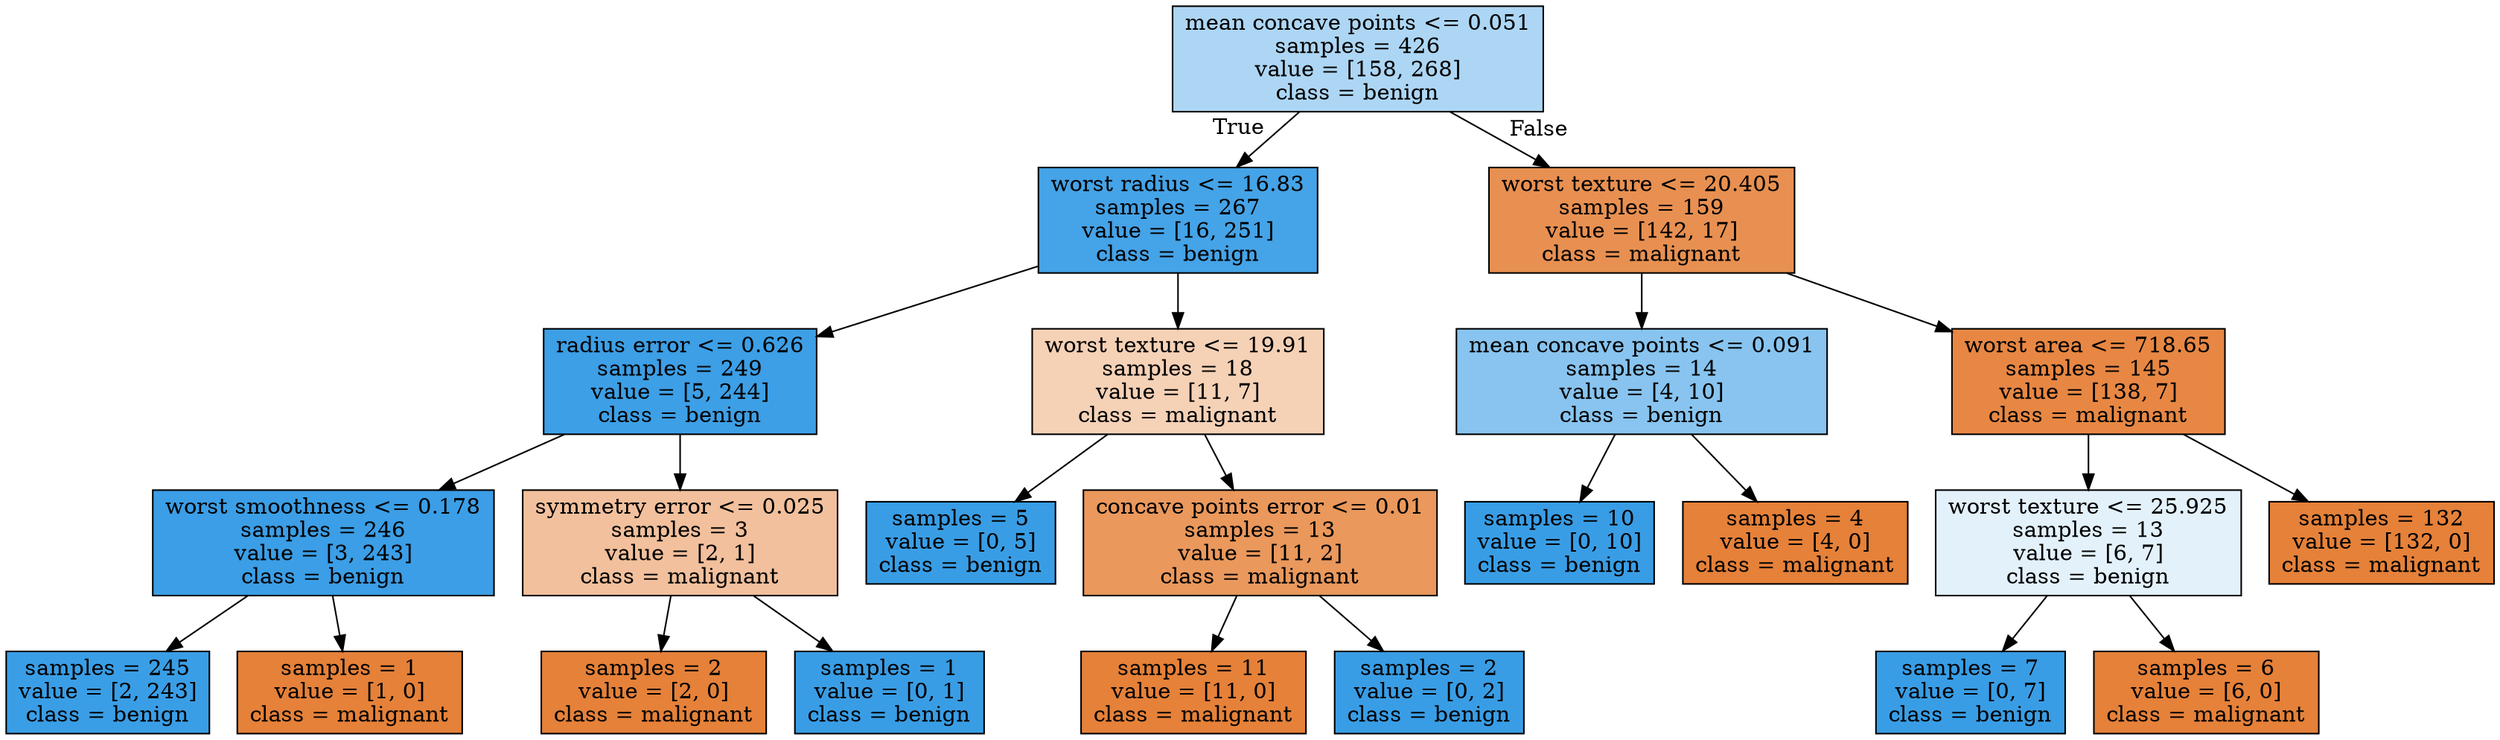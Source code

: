 digraph Tree {
node [shape=box, style="filled", color="black"] ;
0 [label="mean concave points <= 0.051\nsamples = 426\nvalue = [158, 268]\nclass = benign", fillcolor="#399de569"] ;
1 [label="worst radius <= 16.83\nsamples = 267\nvalue = [16, 251]\nclass = benign", fillcolor="#399de5ef"] ;
0 -> 1 [labeldistance=2.5, labelangle=45, headlabel="True"] ;
2 [label="radius error <= 0.626\nsamples = 249\nvalue = [5, 244]\nclass = benign", fillcolor="#399de5fa"] ;
1 -> 2 ;
3 [label="worst smoothness <= 0.178\nsamples = 246\nvalue = [3, 243]\nclass = benign", fillcolor="#399de5fc"] ;
2 -> 3 ;
4 [label="samples = 245\nvalue = [2, 243]\nclass = benign", fillcolor="#399de5fd"] ;
3 -> 4 ;
5 [label="samples = 1\nvalue = [1, 0]\nclass = malignant", fillcolor="#e58139ff"] ;
3 -> 5 ;
6 [label="symmetry error <= 0.025\nsamples = 3\nvalue = [2, 1]\nclass = malignant", fillcolor="#e581397f"] ;
2 -> 6 ;
7 [label="samples = 2\nvalue = [2, 0]\nclass = malignant", fillcolor="#e58139ff"] ;
6 -> 7 ;
8 [label="samples = 1\nvalue = [0, 1]\nclass = benign", fillcolor="#399de5ff"] ;
6 -> 8 ;
9 [label="worst texture <= 19.91\nsamples = 18\nvalue = [11, 7]\nclass = malignant", fillcolor="#e581395d"] ;
1 -> 9 ;
10 [label="samples = 5\nvalue = [0, 5]\nclass = benign", fillcolor="#399de5ff"] ;
9 -> 10 ;
11 [label="concave points error <= 0.01\nsamples = 13\nvalue = [11, 2]\nclass = malignant", fillcolor="#e58139d1"] ;
9 -> 11 ;
12 [label="samples = 11\nvalue = [11, 0]\nclass = malignant", fillcolor="#e58139ff"] ;
11 -> 12 ;
13 [label="samples = 2\nvalue = [0, 2]\nclass = benign", fillcolor="#399de5ff"] ;
11 -> 13 ;
14 [label="worst texture <= 20.405\nsamples = 159\nvalue = [142, 17]\nclass = malignant", fillcolor="#e58139e0"] ;
0 -> 14 [labeldistance=2.5, labelangle=-45, headlabel="False"] ;
15 [label="mean concave points <= 0.091\nsamples = 14\nvalue = [4, 10]\nclass = benign", fillcolor="#399de599"] ;
14 -> 15 ;
16 [label="samples = 10\nvalue = [0, 10]\nclass = benign", fillcolor="#399de5ff"] ;
15 -> 16 ;
17 [label="samples = 4\nvalue = [4, 0]\nclass = malignant", fillcolor="#e58139ff"] ;
15 -> 17 ;
18 [label="worst area <= 718.65\nsamples = 145\nvalue = [138, 7]\nclass = malignant", fillcolor="#e58139f2"] ;
14 -> 18 ;
19 [label="worst texture <= 25.925\nsamples = 13\nvalue = [6, 7]\nclass = benign", fillcolor="#399de524"] ;
18 -> 19 ;
20 [label="samples = 7\nvalue = [0, 7]\nclass = benign", fillcolor="#399de5ff"] ;
19 -> 20 ;
21 [label="samples = 6\nvalue = [6, 0]\nclass = malignant", fillcolor="#e58139ff"] ;
19 -> 21 ;
22 [label="samples = 132\nvalue = [132, 0]\nclass = malignant", fillcolor="#e58139ff"] ;
18 -> 22 ;
}